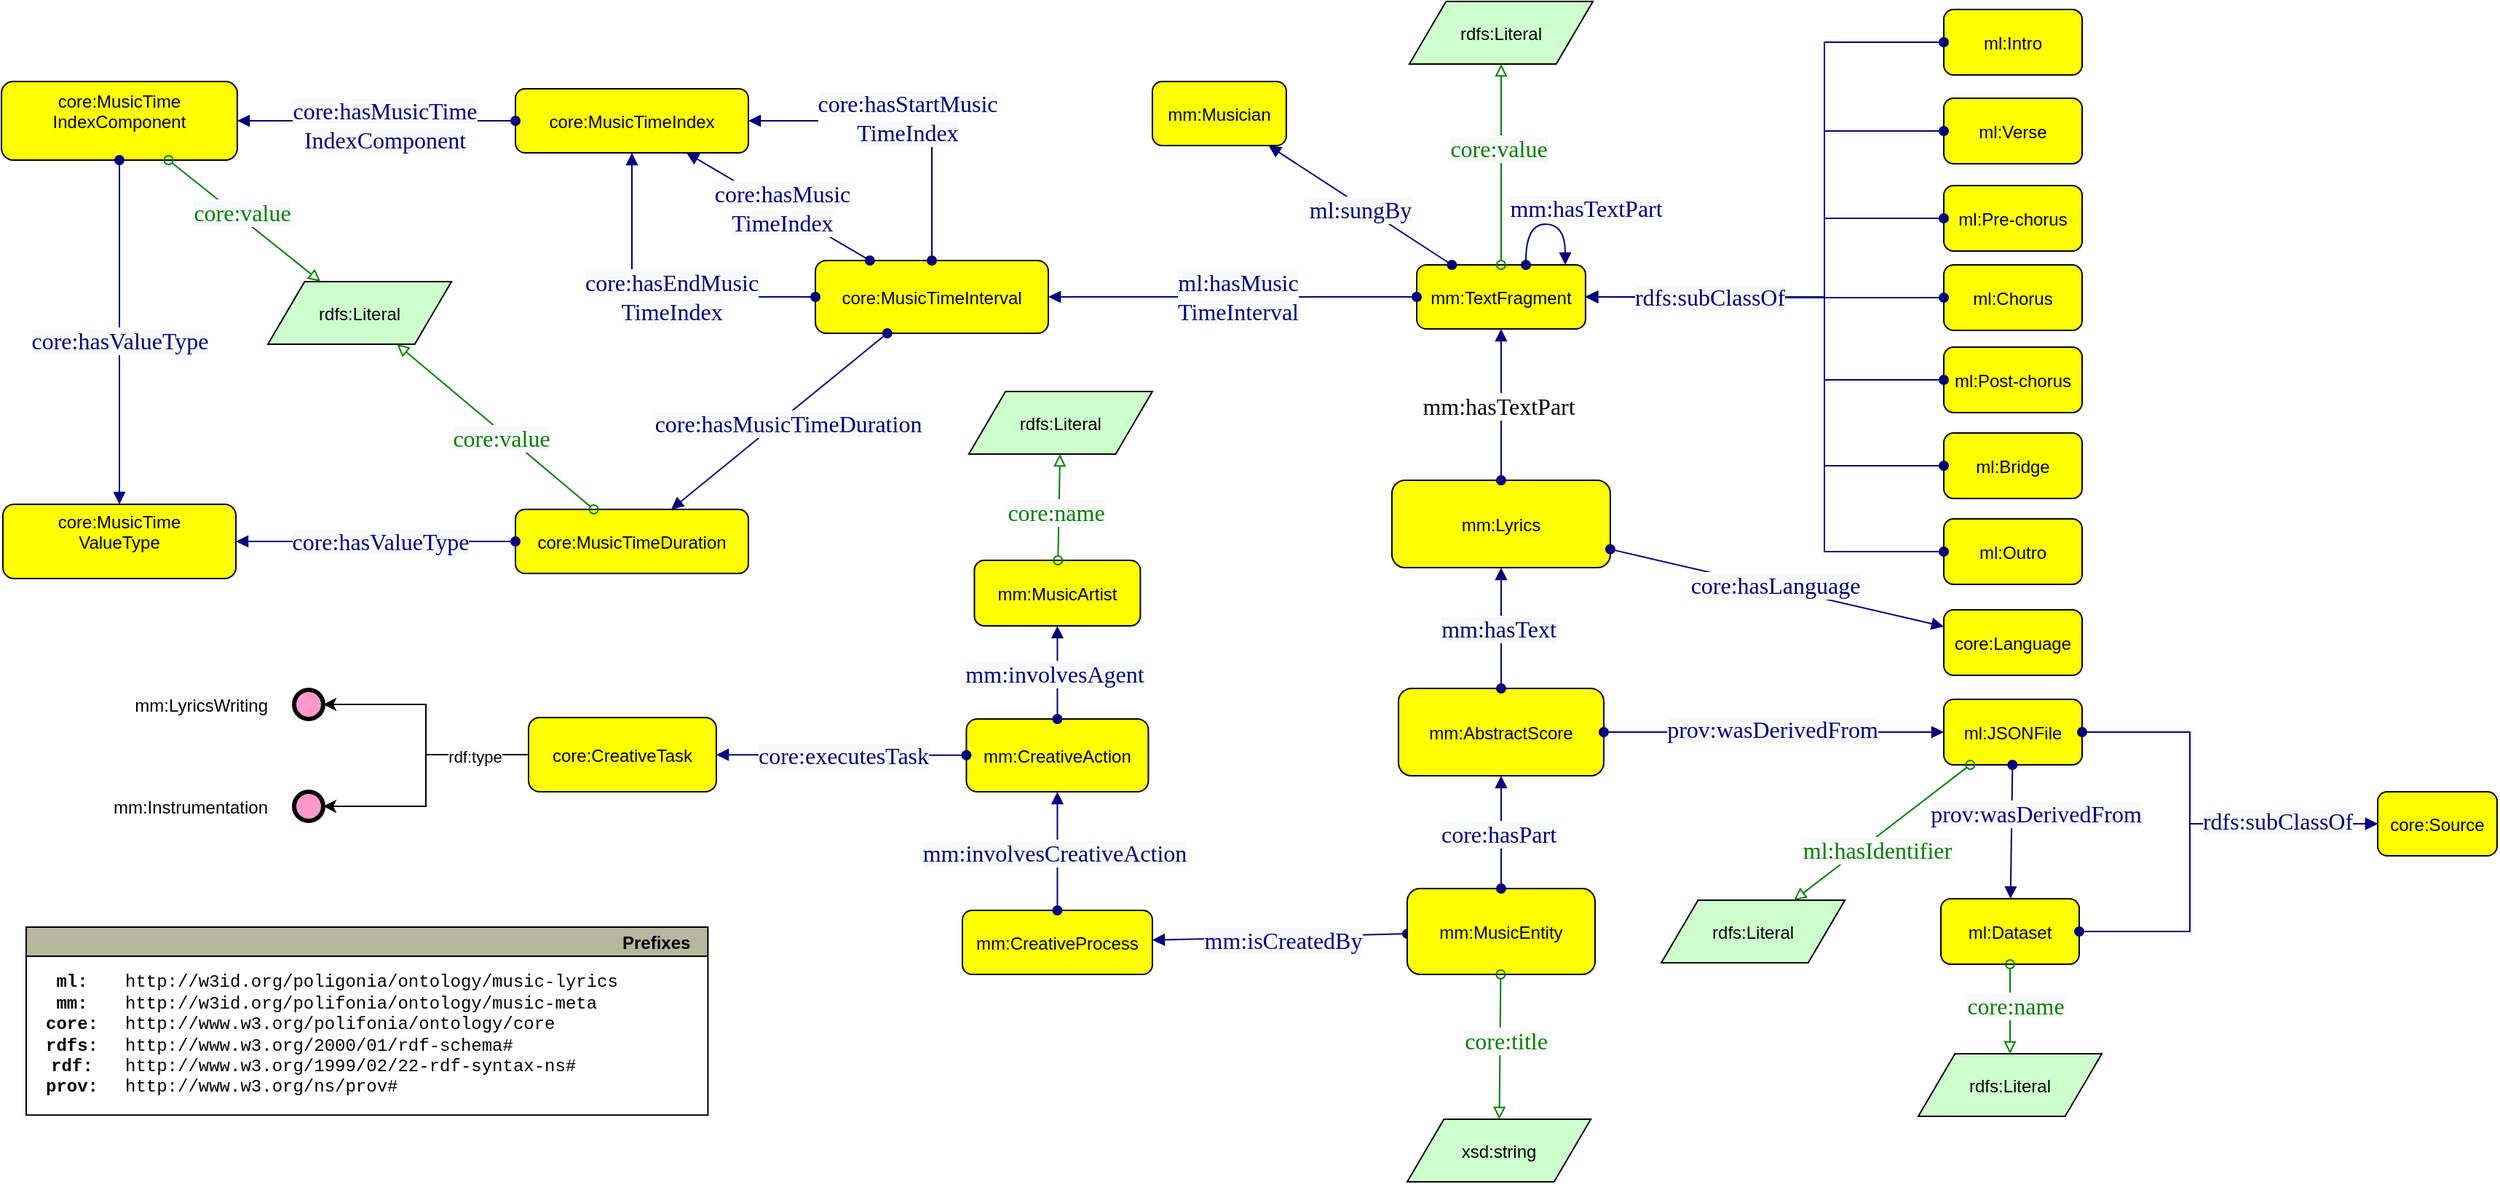 <mxfile version="19.0.3" type="device"><diagram id="NQ8Q5febTVlx8FqefWPf" name="Página-1"><mxGraphModel dx="2687" dy="1251" grid="0" gridSize="10" guides="1" tooltips="1" connect="1" arrows="1" fold="1" page="0" pageScale="1" pageWidth="827" pageHeight="1169" math="0" shadow="0"><root><mxCell id="0"/><mxCell id="1" parent="0"/><mxCell id="DqQG2YRSb0UwjApD6MFJ-1" value="mm:Lyrics" style="graphMlID=n4;shape=rect;rounded=1;arcsize=30;fillColor=#ffff00;strokeColor=#000000;strokeWidth=1.0" parent="1" vertex="1"><mxGeometry x="461.97" y="574" width="150" height="60" as="geometry"/></mxCell><mxCell id="MDdmsFNqSwxyD1ZnSnR5-4" value="mm:TextFragment" style="graphMlID=n4;shape=rect;rounded=1;arcsize=30;fillColor=#ffff00;strokeColor=#000000;strokeWidth=1.0" parent="1" vertex="1"><mxGeometry x="479" y="426" width="115.95" height="44" as="geometry"/></mxCell><mxCell id="MDdmsFNqSwxyD1ZnSnR5-5" value="" style="graphMlID=e0;rounded=0;endArrow=block;strokeColor=#000080;strokeWidth=1.0;startArrow=oval;startFill=1;endFill=1" parent="1" source="DqQG2YRSb0UwjApD6MFJ-1" target="MDdmsFNqSwxyD1ZnSnR5-4" edge="1"><mxGeometry relative="1" as="geometry"><mxPoint x="460.03" y="660.082" as="sourcePoint"/><mxPoint x="611.03" y="660" as="targetPoint"/></mxGeometry></mxCell><mxCell id="MDdmsFNqSwxyD1ZnSnR5-6" value="&lt;font face=&quot;dialog&quot; style=&quot;font-size: 16px;&quot;&gt;mm:hasTextPart&lt;/font&gt;" style="text;html=1;align=center;verticalAlign=middle;resizable=0;points=[];labelBackgroundColor=#ffffff;" parent="MDdmsFNqSwxyD1ZnSnR5-5" vertex="1" connectable="0"><mxGeometry x="-0.017" y="2" relative="1" as="geometry"><mxPoint as="offset"/></mxGeometry></mxCell><mxCell id="MDdmsFNqSwxyD1ZnSnR5-14" value="Prefixes" style="graphMlID=n0;shape=swimlane;startSize=20;fillColor=#b7b69e;strokeColor=#000000;strokeWidth=1.0;align=right;spacingRight=10;fontStyle=1" parent="1" vertex="1"><mxGeometry x="-476" y="881" width="468.2" height="129.1" as="geometry"><mxRectangle x="11.8" y="500" width="90" height="20" as="alternateBounds"/></mxGeometry></mxCell><mxCell id="MDdmsFNqSwxyD1ZnSnR5-15" value="&lt;b&gt;ml:&lt;br&gt;mm:&lt;br&gt;core:&lt;br&gt;rdfs:&lt;br&gt;&lt;/b&gt;&lt;div&gt;&lt;b&gt;rdf:&lt;/b&gt;&lt;/div&gt;&lt;div&gt;&lt;b&gt;prov:&lt;/b&gt;&lt;/div&gt;" style="text;html=1;align=center;verticalAlign=middle;resizable=0;points=[];autosize=1;fontFamily=Courier New;" parent="MDdmsFNqSwxyD1ZnSnR5-14" vertex="1"><mxGeometry x="4.416" y="25.1" width="54" height="98" as="geometry"/></mxCell><mxCell id="MDdmsFNqSwxyD1ZnSnR5-16" value="http://w3id.org/poligonia/ontology/music-lyrics&lt;br&gt;http://w3id.org/polifonia/ontology/music-meta&lt;br&gt;http://www.w3.org/polifonia/ontology/core&lt;br&gt;http://www.w3.org/2000/01/rdf-schema#&lt;div&gt;http://www.w3.org/1999/02/22-rdf-syntax-ns#&lt;/div&gt;&lt;div&gt;http://www.w3.org/ns/prov#&lt;/div&gt;" style="text;html=1;align=left;verticalAlign=middle;resizable=0;points=[];autosize=1;fontFamily=Courier New;" parent="MDdmsFNqSwxyD1ZnSnR5-14" vertex="1"><mxGeometry x="66.416" y="25.1" width="356" height="98" as="geometry"/></mxCell><mxCell id="HRgoqahOxVJzfOf6kIM2-11" value="" style="graphMlID=e0;rounded=0;endArrow=block;strokeColor=#000080;strokeWidth=1.0;startArrow=oval;startFill=1;endFill=1;" parent="1" source="zDBkW_uWuZ9GTYAObJJc-1" target="qAlPwkeqmW1td5xsdSNA-1" edge="1"><mxGeometry relative="1" as="geometry"><mxPoint x="90" y="570.082" as="sourcePoint"/><mxPoint x="141.968" y="600" as="targetPoint"/></mxGeometry></mxCell><mxCell id="HRgoqahOxVJzfOf6kIM2-12" value="&lt;span style=&quot;color: rgb(0 , 0 , 128) ; font-family: &amp;quot;dialog&amp;quot; ; font-size: 16px ; background-color: rgb(248 , 249 , 250)&quot;&gt;mm:isCreatedBy&lt;/span&gt;" style="text;html=1;align=center;verticalAlign=middle;resizable=0;points=[];labelBackgroundColor=#ffffff;" parent="HRgoqahOxVJzfOf6kIM2-11" vertex="1" connectable="0"><mxGeometry x="-0.017" y="2" relative="1" as="geometry"><mxPoint as="offset"/></mxGeometry></mxCell><mxCell id="HRgoqahOxVJzfOf6kIM2-30" value="ml:Chorus" style="graphMlID=n4;shape=rect;rounded=1;arcsize=30;fillColor=#ffff00;strokeColor=#000000;strokeWidth=1.0" parent="1" vertex="1"><mxGeometry x="841" y="426" width="95" height="45" as="geometry"/></mxCell><mxCell id="HRgoqahOxVJzfOf6kIM2-31" value="" style="graphMlID=e0;rounded=0;endArrow=block;strokeColor=#000080;strokeWidth=1.0;startArrow=oval;startFill=1;endFill=1;edgeStyle=orthogonalEdgeStyle;exitX=0;exitY=0.5;exitDx=0;exitDy=0;" parent="1" source="HRgoqahOxVJzfOf6kIM2-30" target="MDdmsFNqSwxyD1ZnSnR5-4" edge="1"><mxGeometry relative="1" as="geometry"><mxPoint x="820" y="454" as="sourcePoint"/><mxPoint x="569.018" y="322.886" as="targetPoint"/><Array as="points"/></mxGeometry></mxCell><mxCell id="HRgoqahOxVJzfOf6kIM2-33" value="ml:Verse" style="graphMlID=n4;shape=rect;rounded=1;arcsize=30;fillColor=#ffff00;strokeColor=#000000;strokeWidth=1.0" parent="1" vertex="1"><mxGeometry x="841" y="311.5" width="95" height="45" as="geometry"/></mxCell><mxCell id="HRgoqahOxVJzfOf6kIM2-34" value="" style="graphMlID=e0;rounded=0;endArrow=block;strokeColor=#000080;strokeWidth=1.0;startArrow=oval;startFill=1;endFill=1;edgeStyle=orthogonalEdgeStyle;exitX=0;exitY=0.5;exitDx=0;exitDy=0;" parent="1" source="HRgoqahOxVJzfOf6kIM2-33" target="MDdmsFNqSwxyD1ZnSnR5-4" edge="1"><mxGeometry relative="1" as="geometry"><mxPoint x="808" y="349" as="sourcePoint"/><mxPoint x="569.018" y="345.347" as="targetPoint"/><Array as="points"><mxPoint x="759" y="334"/><mxPoint x="759" y="448"/></Array></mxGeometry></mxCell><mxCell id="HRgoqahOxVJzfOf6kIM2-36" value="ml:Bridge" style="graphMlID=n4;shape=rect;rounded=1;arcsize=30;fillColor=#ffff00;strokeColor=#000000;strokeWidth=1.0" parent="1" vertex="1"><mxGeometry x="841" y="541.5" width="95" height="45" as="geometry"/></mxCell><mxCell id="HRgoqahOxVJzfOf6kIM2-37" value="" style="graphMlID=e0;rounded=0;endArrow=block;strokeColor=#000080;strokeWidth=1.0;startArrow=oval;startFill=1;endFill=1;edgeStyle=orthogonalEdgeStyle;exitX=0;exitY=0.5;exitDx=0;exitDy=0;" parent="1" source="HRgoqahOxVJzfOf6kIM2-36" target="MDdmsFNqSwxyD1ZnSnR5-4" edge="1"><mxGeometry relative="1" as="geometry"><mxPoint x="733" y="233" as="sourcePoint"/><mxPoint x="569.018" y="333.88" as="targetPoint"/><Array as="points"><mxPoint x="759" y="564"/><mxPoint x="759" y="448"/></Array></mxGeometry></mxCell><mxCell id="HRgoqahOxVJzfOf6kIM2-39" value="mm:Musician" style="graphMlID=n4;shape=rect;rounded=1;arcsize=30;fillColor=#ffff00;strokeColor=#000000;strokeWidth=1.0" parent="1" vertex="1"><mxGeometry x="297.46" y="300" width="91.97" height="44" as="geometry"/></mxCell><mxCell id="HRgoqahOxVJzfOf6kIM2-40" value="" style="graphMlID=e0;rounded=0;endArrow=block;strokeColor=#000080;strokeWidth=1.0;startArrow=oval;startFill=1;endFill=1" parent="1" source="MDdmsFNqSwxyD1ZnSnR5-4" target="HRgoqahOxVJzfOf6kIM2-39" edge="1"><mxGeometry relative="1" as="geometry"><mxPoint x="533.778" y="307" as="sourcePoint"/><mxPoint x="583" y="211" as="targetPoint"/></mxGeometry></mxCell><mxCell id="HRgoqahOxVJzfOf6kIM2-41" value="&lt;span style=&quot;color: rgb(0 , 0 , 128) ; font-family: &amp;quot;dialog&amp;quot; ; font-size: 16px ; background-color: rgb(248 , 249 , 250)&quot;&gt;ml:sungBy&lt;/span&gt;" style="text;html=1;align=center;verticalAlign=middle;resizable=0;points=[];labelBackgroundColor=#ffffff;" parent="HRgoqahOxVJzfOf6kIM2-40" vertex="1" connectable="0"><mxGeometry x="-0.017" y="2" relative="1" as="geometry"><mxPoint as="offset"/></mxGeometry></mxCell><mxCell id="HRgoqahOxVJzfOf6kIM2-46" value="core:Language" style="graphMlID=n4;shape=rect;rounded=1;arcsize=30;fillColor=#ffff00;strokeColor=#000000;strokeWidth=1.0" parent="1" vertex="1"><mxGeometry x="841" y="663" width="95" height="45" as="geometry"/></mxCell><mxCell id="HRgoqahOxVJzfOf6kIM2-47" value="" style="graphMlID=e0;rounded=0;endArrow=block;strokeColor=#000080;strokeWidth=1.0;startArrow=oval;startFill=1;endFill=1;" parent="1" source="DqQG2YRSb0UwjApD6MFJ-1" target="HRgoqahOxVJzfOf6kIM2-46" edge="1"><mxGeometry relative="1" as="geometry"><mxPoint x="454.945" y="316" as="sourcePoint"/><mxPoint x="885.35" y="641.23" as="targetPoint"/></mxGeometry></mxCell><mxCell id="HRgoqahOxVJzfOf6kIM2-48" value="&lt;font face=&quot;dialog&quot; color=&quot;#000080&quot;&gt;&lt;span style=&quot;font-size: 16px; background-color: rgb(248, 249, 250);&quot;&gt;core:hasLanguage&lt;/span&gt;&lt;/font&gt;" style="text;html=1;align=center;verticalAlign=middle;resizable=0;points=[];labelBackgroundColor=#ffffff;" parent="HRgoqahOxVJzfOf6kIM2-47" vertex="1" connectable="0"><mxGeometry x="-0.017" y="2" relative="1" as="geometry"><mxPoint as="offset"/></mxGeometry></mxCell><mxCell id="rihf8XNNu1uDLPSctqlk-4" value="core:MusicTimeInterval" style="graphMlID=n4;shape=rect;rounded=1;arcsize=30;fillColor=#ffff00;strokeColor=#000000;strokeWidth=1.0" parent="1" vertex="1"><mxGeometry x="66" y="423" width="160" height="50" as="geometry"/></mxCell><mxCell id="rihf8XNNu1uDLPSctqlk-5" value="core:MusicTimeIndex" style="graphMlID=n4;shape=rect;rounded=1;arcsize=30;fillColor=#ffff00;strokeColor=#000000;strokeWidth=1.0" parent="1" vertex="1"><mxGeometry x="-140" y="305" width="160" height="44" as="geometry"/></mxCell><mxCell id="rihf8XNNu1uDLPSctqlk-6" value="" style="graphMlID=e0;rounded=0;endArrow=block;strokeColor=#000080;strokeWidth=1.0;startArrow=oval;startFill=1;endFill=1" parent="1" source="MDdmsFNqSwxyD1ZnSnR5-4" target="rihf8XNNu1uDLPSctqlk-4" edge="1"><mxGeometry relative="1" as="geometry"><mxPoint x="200" y="310.082" as="sourcePoint"/><mxPoint x="351" y="310" as="targetPoint"/></mxGeometry></mxCell><mxCell id="rihf8XNNu1uDLPSctqlk-10" value="core:MusicTimeDuration" style="graphMlID=n4;shape=rect;rounded=1;arcsize=30;fillColor=#ffff00;strokeColor=#000000;strokeWidth=1.0" parent="1" vertex="1"><mxGeometry x="-140" y="594" width="160" height="44" as="geometry"/></mxCell><mxCell id="rihf8XNNu1uDLPSctqlk-12" value="" style="graphMlID=e0;rounded=0;endArrow=block;strokeColor=#000080;strokeWidth=1.0;startArrow=oval;startFill=1;endFill=1" parent="1" source="rihf8XNNu1uDLPSctqlk-4" target="rihf8XNNu1uDLPSctqlk-5" edge="1"><mxGeometry relative="1" as="geometry"><mxPoint x="-164" y="560.082" as="sourcePoint"/><mxPoint x="-13" y="560" as="targetPoint"/></mxGeometry></mxCell><mxCell id="rihf8XNNu1uDLPSctqlk-14" value="" style="graphMlID=e0;rounded=0;endArrow=block;strokeColor=#000080;strokeWidth=1.0;startArrow=oval;startFill=1;endFill=1;" parent="1" source="rihf8XNNu1uDLPSctqlk-4" target="rihf8XNNu1uDLPSctqlk-10" edge="1"><mxGeometry relative="1" as="geometry"><mxPoint x="226" y="380" as="sourcePoint"/><mxPoint x="87" y="570" as="targetPoint"/></mxGeometry></mxCell><mxCell id="rihf8XNNu1uDLPSctqlk-19" value="" style="graphMlID=e0;rounded=0;endArrow=block;strokeColor=#000080;strokeWidth=1.0;startArrow=oval;startFill=1;endFill=1;edgeStyle=orthogonalEdgeStyle;" parent="1" source="rihf8XNNu1uDLPSctqlk-4" target="rihf8XNNu1uDLPSctqlk-5" edge="1"><mxGeometry relative="1" as="geometry"><mxPoint x="86" y="270.082" as="sourcePoint"/><mxPoint x="237" y="270" as="targetPoint"/></mxGeometry></mxCell><mxCell id="rihf8XNNu1uDLPSctqlk-24" value="" style="graphMlID=e0;rounded=0;endArrow=oval;strokeColor=#000080;strokeWidth=1.0;startArrow=block;startFill=1;endFill=1;edgeStyle=orthogonalEdgeStyle;" parent="1" source="rihf8XNNu1uDLPSctqlk-5" target="rihf8XNNu1uDLPSctqlk-4" edge="1"><mxGeometry relative="1" as="geometry"><mxPoint x="135.999" y="204.94" as="sourcePoint"/><mxPoint x="265.94" y="309.999" as="targetPoint"/></mxGeometry></mxCell><mxCell id="rihf8XNNu1uDLPSctqlk-25" value="&lt;div&gt;&lt;span style=&quot;color: rgb(0 , 0 , 128) ; font-family: &amp;quot;dialog&amp;quot; ; font-size: 16px ; background-color: rgb(248 , 249 , 250)&quot;&gt;core:hasStartMusic&lt;/span&gt;&lt;/div&gt;&lt;div&gt;&lt;span style=&quot;color: rgb(0 , 0 , 128) ; font-family: &amp;quot;dialog&amp;quot; ; font-size: 16px ; background-color: rgb(248 , 249 , 250)&quot;&gt;TimeIndex&lt;br&gt;&lt;/span&gt;&lt;/div&gt;" style="text;html=1;align=center;verticalAlign=middle;resizable=0;points=[];labelBackgroundColor=#ffffff;" parent="rihf8XNNu1uDLPSctqlk-24" connectable="0" vertex="1"><mxGeometry x="-0.017" y="2" relative="1" as="geometry"><mxPoint as="offset"/></mxGeometry></mxCell><mxCell id="rihf8XNNu1uDLPSctqlk-26" value="core:MusicTime&#10;IndexComponent&#10;" style="graphMlID=n4;shape=rect;rounded=1;arcsize=30;fillColor=#ffff00;strokeColor=#000000;strokeWidth=1.0" parent="1" vertex="1"><mxGeometry x="-492.99" y="300" width="161.97" height="54" as="geometry"/></mxCell><mxCell id="rihf8XNNu1uDLPSctqlk-27" value="" style="graphMlID=e0;rounded=0;endArrow=block;strokeColor=#000080;strokeWidth=1.0;startArrow=oval;startFill=1;endFill=1" parent="1" source="rihf8XNNu1uDLPSctqlk-5" target="rihf8XNNu1uDLPSctqlk-26" edge="1"><mxGeometry relative="1" as="geometry"><mxPoint x="-164" y="450.082" as="sourcePoint"/><mxPoint x="-13" y="450" as="targetPoint"/></mxGeometry></mxCell><mxCell id="rihf8XNNu1uDLPSctqlk-29" value="core:MusicTime&#10;ValueType&#10;" style="graphMlID=n4;shape=rect;rounded=1;arcsize=30;fillColor=#ffff00;strokeColor=#000000;strokeWidth=1.0" parent="1" vertex="1"><mxGeometry x="-492" y="590.5" width="160" height="51" as="geometry"/></mxCell><mxCell id="rihf8XNNu1uDLPSctqlk-30" value="" style="graphMlID=e0;rounded=0;endArrow=block;strokeColor=#000080;strokeWidth=1.0;startArrow=oval;startFill=1;endFill=1" parent="1" source="rihf8XNNu1uDLPSctqlk-10" target="rihf8XNNu1uDLPSctqlk-29" edge="1"><mxGeometry relative="1" as="geometry"><mxPoint x="-284" y="520.082" as="sourcePoint"/><mxPoint x="-133" y="520" as="targetPoint"/></mxGeometry></mxCell><mxCell id="rihf8XNNu1uDLPSctqlk-32" value="" style="graphMlID=e0;rounded=0;endArrow=block;strokeColor=#000080;strokeWidth=1.0;startArrow=oval;startFill=1;endFill=1" parent="1" source="rihf8XNNu1uDLPSctqlk-26" target="rihf8XNNu1uDLPSctqlk-29" edge="1"><mxGeometry relative="1" as="geometry"><mxPoint x="-424" y="480.082" as="sourcePoint"/><mxPoint x="-273" y="480" as="targetPoint"/></mxGeometry></mxCell><mxCell id="rihf8XNNu1uDLPSctqlk-36" value="rdfs:Literal" style="graphMlID=n6;shape=parallelogram;fillColor=#ccffcc;strokeColor=#000000;strokeWidth=1.0" parent="1" vertex="1"><mxGeometry x="-310" y="437.5" width="126.095" height="43" as="geometry"/></mxCell><mxCell id="qAlPwkeqmW1td5xsdSNA-1" value="mm:CreativeProcess" style="graphMlID=n4;shape=rect;rounded=1;arcsize=30;fillColor=#ffff00;strokeColor=#000000;strokeWidth=1.0" parent="1" vertex="1"><mxGeometry x="166.96" y="869.5" width="130.5" height="44" as="geometry"/></mxCell><mxCell id="zDBkW_uWuZ9GTYAObJJc-1" value="mm:MusicEntity" style="graphMlID=n4;shape=rect;rounded=1;arcsize=30;fillColor=#ffff00;strokeColor=#000000;strokeWidth=1.0" parent="1" vertex="1"><mxGeometry x="472.48" y="854.5" width="129" height="59" as="geometry"/></mxCell><mxCell id="zDBkW_uWuZ9GTYAObJJc-2" value="" style="graphMlID=e0;rounded=0;endArrow=block;strokeColor=#000080;strokeWidth=1.0;startArrow=oval;startFill=1;endFill=1" parent="1" source="zDBkW_uWuZ9GTYAObJJc-1" target="zDBkW_uWuZ9GTYAObJJc-4" edge="1"><mxGeometry relative="1" as="geometry"><mxPoint x="788.68" y="890.582" as="sourcePoint"/><mxPoint x="657.68" y="730.5" as="targetPoint"/></mxGeometry></mxCell><mxCell id="zDBkW_uWuZ9GTYAObJJc-3" value="&lt;span style=&quot;color: rgb(0 , 0 , 128) ; font-family: &amp;quot;dialog&amp;quot; ; font-size: 16px ; background-color: rgb(248 , 249 , 250)&quot;&gt;core:hasPart&lt;/span&gt;" style="text;html=1;align=center;verticalAlign=middle;resizable=0;points=[];labelBackgroundColor=#ffffff;" parent="zDBkW_uWuZ9GTYAObJJc-2" connectable="0" vertex="1"><mxGeometry x="-0.017" y="2" relative="1" as="geometry"><mxPoint as="offset"/></mxGeometry></mxCell><mxCell id="zDBkW_uWuZ9GTYAObJJc-4" value="mm:AbstractScore" style="graphMlID=n4;shape=rect;rounded=1;arcsize=30;fillColor=#ffff00;strokeColor=#000000;strokeWidth=1.0" parent="1" vertex="1"><mxGeometry x="466.47" y="717" width="141" height="60" as="geometry"/></mxCell><mxCell id="zDBkW_uWuZ9GTYAObJJc-7" value="" style="graphMlID=e0;rounded=0;endArrow=block;strokeColor=#000080;strokeWidth=1.0;startArrow=oval;startFill=1;endFill=1" parent="1" source="zDBkW_uWuZ9GTYAObJJc-4" target="DqQG2YRSb0UwjApD6MFJ-1" edge="1"><mxGeometry relative="1" as="geometry"><mxPoint x="-26.32" y="950.582" as="sourcePoint"/><mxPoint x="124.68" y="950.5" as="targetPoint"/></mxGeometry></mxCell><mxCell id="zDBkW_uWuZ9GTYAObJJc-8" value="&lt;span style=&quot;color: rgb(0 , 0 , 128) ; font-family: &amp;quot;dialog&amp;quot; ; font-size: 16px ; background-color: rgb(248 , 249 , 250)&quot;&gt;mm:hasText&lt;/span&gt;" style="text;html=1;align=center;verticalAlign=middle;resizable=0;points=[];labelBackgroundColor=#ffffff;" parent="zDBkW_uWuZ9GTYAObJJc-7" connectable="0" vertex="1"><mxGeometry x="-0.017" y="2" relative="1" as="geometry"><mxPoint as="offset"/></mxGeometry></mxCell><mxCell id="joPpb0aTT3OTvrryfCUU-1" value="" style="graphMlID=e0;rounded=0;endArrow=block;strokeColor=#000080;strokeWidth=1.0;startArrow=oval;startFill=1;endFill=1;edgeStyle=orthogonalEdgeStyle;curved=1;" parent="1" source="MDdmsFNqSwxyD1ZnSnR5-4" target="MDdmsFNqSwxyD1ZnSnR5-4" edge="1"><mxGeometry relative="1" as="geometry"><mxPoint x="515" y="423" as="sourcePoint"/><mxPoint x="519.0" y="432.435" as="targetPoint"/><Array as="points"><mxPoint x="554" y="398"/><mxPoint x="581" y="398"/></Array></mxGeometry></mxCell><mxCell id="joPpb0aTT3OTvrryfCUU-2" value="&lt;span style=&quot;color: rgb(0 , 0 , 128) ; font-family: &amp;quot;dialog&amp;quot; ; font-size: 16px ; background-color: rgb(248 , 249 , 250)&quot;&gt;mm:hasTextPart&lt;/span&gt;" style="text;html=1;align=center;verticalAlign=middle;resizable=0;points=[];labelBackgroundColor=#ffffff;" parent="joPpb0aTT3OTvrryfCUU-1" connectable="0" vertex="1"><mxGeometry x="-0.017" y="2" relative="1" as="geometry"><mxPoint x="28" y="-9" as="offset"/></mxGeometry></mxCell><mxCell id="tFzYHQvMoetRBPdzdslo-1" value="rdfs:Literal" style="graphMlID=n6;shape=parallelogram;fillColor=#ccffcc;strokeColor=#000000;strokeWidth=1.0" parent="1" vertex="1"><mxGeometry x="473.93" y="245" width="126.095" height="43" as="geometry"/></mxCell><mxCell id="p-u3ag2Kvj8LEFR6qXIO-2" value="ml:Pre-chorus" style="graphMlID=n4;shape=rect;rounded=1;arcsize=30;fillColor=#ffff00;strokeColor=#000000;strokeWidth=1.0" parent="1" vertex="1"><mxGeometry x="841" y="371.5" width="95" height="45" as="geometry"/></mxCell><mxCell id="p-u3ag2Kvj8LEFR6qXIO-4" value="" style="graphMlID=e0;rounded=0;endArrow=block;strokeColor=#000080;strokeWidth=1.0;startArrow=oval;startFill=1;endFill=1;edgeStyle=orthogonalEdgeStyle;exitX=0;exitY=0.5;exitDx=0;exitDy=0;" parent="1" source="p-u3ag2Kvj8LEFR6qXIO-2" target="MDdmsFNqSwxyD1ZnSnR5-4" edge="1"><mxGeometry relative="1" as="geometry"><mxPoint x="817" y="409" as="sourcePoint"/><mxPoint x="592" y="404" as="targetPoint"/><Array as="points"><mxPoint x="759" y="394"/><mxPoint x="759" y="448"/></Array></mxGeometry></mxCell><mxCell id="p-u3ag2Kvj8LEFR6qXIO-8" value="ml:Intro" style="graphMlID=n4;shape=rect;rounded=1;arcsize=30;fillColor=#ffff00;strokeColor=#000000;strokeWidth=1.0" parent="1" vertex="1"><mxGeometry x="841" y="250.5" width="95" height="45" as="geometry"/></mxCell><mxCell id="p-u3ag2Kvj8LEFR6qXIO-9" value="ml:Post-chorus" style="graphMlID=n4;shape=rect;rounded=1;arcsize=30;fillColor=#ffff00;strokeColor=#000000;strokeWidth=1.0" parent="1" vertex="1"><mxGeometry x="841" y="482.5" width="95" height="45" as="geometry"/></mxCell><mxCell id="p-u3ag2Kvj8LEFR6qXIO-11" value="ml:Outro" style="graphMlID=n4;shape=rect;rounded=1;arcsize=30;fillColor=#ffff00;strokeColor=#000000;strokeWidth=1.0" parent="1" vertex="1"><mxGeometry x="841" y="600.5" width="95" height="45" as="geometry"/></mxCell><mxCell id="p-u3ag2Kvj8LEFR6qXIO-12" value="" style="graphMlID=e0;rounded=0;endArrow=block;strokeColor=#000080;strokeWidth=1.0;startArrow=oval;startFill=1;endFill=1;edgeStyle=orthogonalEdgeStyle;exitX=0;exitY=0.5;exitDx=0;exitDy=0;" parent="1" source="p-u3ag2Kvj8LEFR6qXIO-11" target="MDdmsFNqSwxyD1ZnSnR5-4" edge="1"><mxGeometry relative="1" as="geometry"><mxPoint x="873" y="618" as="sourcePoint"/><mxPoint x="680" y="568" as="targetPoint"/><Array as="points"><mxPoint x="759" y="623"/><mxPoint x="759" y="448"/></Array></mxGeometry></mxCell><mxCell id="p-u3ag2Kvj8LEFR6qXIO-14" value="" style="graphMlID=e0;rounded=0;endArrow=block;strokeColor=#000080;strokeWidth=1.0;startArrow=oval;startFill=1;endFill=1;edgeStyle=orthogonalEdgeStyle;exitX=0;exitY=0.5;exitDx=0;exitDy=0;" parent="1" source="p-u3ag2Kvj8LEFR6qXIO-9" target="MDdmsFNqSwxyD1ZnSnR5-4" edge="1"><mxGeometry relative="1" as="geometry"><mxPoint x="808" y="533" as="sourcePoint"/><mxPoint x="615" y="483" as="targetPoint"/><Array as="points"><mxPoint x="759" y="505"/><mxPoint x="759" y="448"/></Array></mxGeometry></mxCell><mxCell id="p-u3ag2Kvj8LEFR6qXIO-16" value="" style="graphMlID=e0;rounded=0;endArrow=block;strokeColor=#000080;strokeWidth=1.0;startArrow=oval;startFill=1;endFill=1;edgeStyle=orthogonalEdgeStyle;exitX=0;exitY=0.5;exitDx=0;exitDy=0;" parent="1" source="p-u3ag2Kvj8LEFR6qXIO-8" target="MDdmsFNqSwxyD1ZnSnR5-4" edge="1"><mxGeometry relative="1" as="geometry"><mxPoint x="812" y="288" as="sourcePoint"/><mxPoint x="933" y="342" as="targetPoint"/><Array as="points"><mxPoint x="759" y="273"/><mxPoint x="759" y="448"/></Array></mxGeometry></mxCell><mxCell id="p-u3ag2Kvj8LEFR6qXIO-17" value="&lt;span style=&quot;color: rgb(0 , 0 , 128) ; font-family: &amp;quot;dialog&amp;quot; ; font-size: 16px ; background-color: rgb(248 , 249 , 250)&quot;&gt;rdfs:subClassOf&lt;/span&gt;" style="text;html=1;align=center;verticalAlign=middle;resizable=0;points=[];labelBackgroundColor=#ffffff;" parent="p-u3ag2Kvj8LEFR6qXIO-16" connectable="0" vertex="1"><mxGeometry x="-0.017" y="2" relative="1" as="geometry"><mxPoint x="-81" y="50" as="offset"/></mxGeometry></mxCell><mxCell id="ER3_s7Tq3dn-RpShrcpx-1" value="mm:CreativeAction" style="graphMlID=n4;shape=rect;rounded=1;arcsize=30;fillColor=#ffff00;strokeColor=#000000;strokeWidth=1.0" parent="1" vertex="1"><mxGeometry x="169.71" y="738" width="125" height="50" as="geometry"/></mxCell><mxCell id="ER3_s7Tq3dn-RpShrcpx-2" value="" style="graphMlID=e0;rounded=0;endArrow=block;strokeColor=#000080;strokeWidth=1.0;startArrow=oval;startFill=1;endFill=1" parent="1" source="qAlPwkeqmW1td5xsdSNA-1" target="ER3_s7Tq3dn-RpShrcpx-1" edge="1"><mxGeometry relative="1" as="geometry"><mxPoint x="-2.54" y="774.582" as="sourcePoint"/><mxPoint x="148.46" y="774.5" as="targetPoint"/></mxGeometry></mxCell><mxCell id="ER3_s7Tq3dn-RpShrcpx-3" value="&lt;font face=&quot;dialog&quot; color=&quot;#000080&quot;&gt;&lt;span style=&quot;font-size: 16px; background-color: rgb(248, 249, 250);&quot;&gt;mm:involvesCreativeAction&lt;/span&gt;&lt;/font&gt;" style="text;html=1;align=center;verticalAlign=middle;resizable=0;points=[];labelBackgroundColor=#ffffff;" parent="ER3_s7Tq3dn-RpShrcpx-2" vertex="1" connectable="0"><mxGeometry x="-0.017" y="2" relative="1" as="geometry"><mxPoint as="offset"/></mxGeometry></mxCell><mxCell id="ER3_s7Tq3dn-RpShrcpx-5" value="mm:MusicArtist" style="graphMlID=n4;shape=rect;rounded=1;arcsize=30;fillColor=#ffff00;strokeColor=#000000;strokeWidth=1.0" parent="1" vertex="1"><mxGeometry x="175.21" y="629" width="114" height="45" as="geometry"/></mxCell><mxCell id="ER3_s7Tq3dn-RpShrcpx-6" value="" style="graphMlID=e0;rounded=0;endArrow=block;strokeColor=#000080;strokeWidth=1.0;startArrow=oval;startFill=1;endFill=1" parent="1" source="ER3_s7Tq3dn-RpShrcpx-1" target="ER3_s7Tq3dn-RpShrcpx-5" edge="1"><mxGeometry relative="1" as="geometry"><mxPoint x="-206.54" y="749.582" as="sourcePoint"/><mxPoint x="-55.54" y="749.5" as="targetPoint"/></mxGeometry></mxCell><mxCell id="ER3_s7Tq3dn-RpShrcpx-7" value="&lt;font face=&quot;dialog&quot; color=&quot;#000080&quot;&gt;&lt;span style=&quot;font-size: 16px; background-color: rgb(248, 249, 250);&quot;&gt;mm:involvesAgent&lt;/span&gt;&lt;/font&gt;" style="text;html=1;align=center;verticalAlign=middle;resizable=0;points=[];labelBackgroundColor=#ffffff;" parent="ER3_s7Tq3dn-RpShrcpx-6" vertex="1" connectable="0"><mxGeometry x="-0.017" y="2" relative="1" as="geometry"><mxPoint as="offset"/></mxGeometry></mxCell><mxCell id="ER3_s7Tq3dn-RpShrcpx-9" value="rdfs:Literal" style="graphMlID=n6;shape=parallelogram;fillColor=#ccffcc;strokeColor=#000000;strokeWidth=1.0" parent="1" vertex="1"><mxGeometry x="171.37" y="513" width="126.095" height="43" as="geometry"/></mxCell><mxCell id="ER3_s7Tq3dn-RpShrcpx-12" value="" style="graphMlID=e2;rounded=0;endArrow=block;strokeColor=#008000;strokeWidth=1.0;startArrow=oval;startFill=0;endFill=0" parent="1" source="ER3_s7Tq3dn-RpShrcpx-5" target="ER3_s7Tq3dn-RpShrcpx-9" edge="1"><mxGeometry relative="1" as="geometry"><mxPoint x="-131" y="767" as="sourcePoint"/><mxPoint x="145.811" y="767.18" as="targetPoint"/></mxGeometry></mxCell><mxCell id="ER3_s7Tq3dn-RpShrcpx-13" value="&lt;font face=&quot;dialog&quot; color=&quot;#008000&quot;&gt;&lt;span style=&quot;font-size: 16px; background-color: rgb(248, 249, 250);&quot;&gt;core:name&lt;/span&gt;&lt;/font&gt;" style="text;html=1;align=center;verticalAlign=middle;resizable=0;points=[];labelBackgroundColor=#ffffff;" parent="ER3_s7Tq3dn-RpShrcpx-12" vertex="1" connectable="0"><mxGeometry x="-0.09" y="3" relative="1" as="geometry"><mxPoint as="offset"/></mxGeometry></mxCell><mxCell id="ER3_s7Tq3dn-RpShrcpx-14" value="" style="graphMlID=e2;rounded=0;endArrow=block;strokeColor=#008000;strokeWidth=1.0;startArrow=oval;startFill=0;endFill=0" parent="1" source="MDdmsFNqSwxyD1ZnSnR5-4" target="tFzYHQvMoetRBPdzdslo-1" edge="1"><mxGeometry relative="1" as="geometry"><mxPoint x="169" y="153" as="sourcePoint"/><mxPoint x="445.811" y="153.18" as="targetPoint"/></mxGeometry></mxCell><mxCell id="ER3_s7Tq3dn-RpShrcpx-15" value="&lt;font face=&quot;dialog&quot; color=&quot;#008000&quot;&gt;&lt;span style=&quot;font-size: 16px; background-color: rgb(248, 249, 250);&quot;&gt;core:value&lt;/span&gt;&lt;/font&gt;" style="text;html=1;align=center;verticalAlign=middle;resizable=0;points=[];labelBackgroundColor=#ffffff;" parent="ER3_s7Tq3dn-RpShrcpx-14" vertex="1" connectable="0"><mxGeometry x="-0.09" y="3" relative="1" as="geometry"><mxPoint x="1" y="-17" as="offset"/></mxGeometry></mxCell><mxCell id="ER3_s7Tq3dn-RpShrcpx-16" value="core:CreativeTask" style="graphMlID=n4;shape=rect;rounded=1;arcsize=30;fillColor=#ffff00;strokeColor=#000000;strokeWidth=1.0" parent="1" vertex="1"><mxGeometry x="-131" y="737" width="129" height="51" as="geometry"/></mxCell><mxCell id="ER3_s7Tq3dn-RpShrcpx-17" value="" style="graphMlID=e0;rounded=0;endArrow=block;strokeColor=#000080;strokeWidth=1.0;startArrow=oval;startFill=1;endFill=1" parent="1" source="ER3_s7Tq3dn-RpShrcpx-1" target="ER3_s7Tq3dn-RpShrcpx-16" edge="1"><mxGeometry relative="1" as="geometry"><mxPoint x="-296" y="773.082" as="sourcePoint"/><mxPoint x="-145" y="773" as="targetPoint"/></mxGeometry></mxCell><mxCell id="ER3_s7Tq3dn-RpShrcpx-18" value="&lt;font face=&quot;dialog&quot; color=&quot;#000080&quot;&gt;&lt;span style=&quot;font-size: 16px; background-color: rgb(248, 249, 250);&quot;&gt;core:executesTask&lt;/span&gt;&lt;/font&gt;" style="text;html=1;align=center;verticalAlign=middle;resizable=0;points=[];labelBackgroundColor=#ffffff;" parent="ER3_s7Tq3dn-RpShrcpx-17" vertex="1" connectable="0"><mxGeometry x="-0.017" y="2" relative="1" as="geometry"><mxPoint y="-2" as="offset"/></mxGeometry></mxCell><mxCell id="ER3_s7Tq3dn-RpShrcpx-19" value="" style="endArrow=classic;html=1;textDirection=ltr;rounded=0;edgeStyle=orthogonalEdgeStyle;" parent="1" source="ER3_s7Tq3dn-RpShrcpx-16" target="ER3_s7Tq3dn-RpShrcpx-21" edge="1"><mxGeometry width="50" height="50" relative="1" as="geometry"><mxPoint x="-171" y="756.064" as="sourcePoint"/><mxPoint x="-325" y="759.94" as="targetPoint"/></mxGeometry></mxCell><mxCell id="ER3_s7Tq3dn-RpShrcpx-21" value="mm:LyricsWriting" style="graphMlID=n9;shape=ellipse;fillColor=#ff99cc;strokeColor=#000000;strokeWidth=3.0;verticalAlign=middle;labelPosition=left;verticalLabelPosition=middle;align=right;spacingRight=1;spacing=17;" parent="1" vertex="1"><mxGeometry x="-292" y="718" width="20" height="20" as="geometry"/></mxCell><mxCell id="ER3_s7Tq3dn-RpShrcpx-22" value="mm:Instrumentation" style="graphMlID=n9;shape=ellipse;fillColor=#ff99cc;strokeColor=#000000;strokeWidth=3.0;verticalAlign=middle;labelPosition=left;verticalLabelPosition=middle;align=right;spacingRight=1;spacing=17;" parent="1" vertex="1"><mxGeometry x="-292" y="788" width="20" height="20" as="geometry"/></mxCell><mxCell id="ER3_s7Tq3dn-RpShrcpx-27" value="" style="endArrow=classic;html=1;rounded=0;edgeStyle=orthogonalEdgeStyle;" parent="1" source="ER3_s7Tq3dn-RpShrcpx-16" target="ER3_s7Tq3dn-RpShrcpx-22" edge="1"><mxGeometry width="50" height="50" relative="1" as="geometry"><mxPoint x="-286" y="862" as="sourcePoint"/><mxPoint x="-236" y="812" as="targetPoint"/></mxGeometry></mxCell><mxCell id="K1WAVf-BzU7X15AnU0xW-12" value="rdf:type" style="edgeLabel;html=1;align=center;verticalAlign=middle;resizable=0;points=[];" vertex="1" connectable="0" parent="ER3_s7Tq3dn-RpShrcpx-27"><mxGeometry x="0.046" relative="1" as="geometry"><mxPoint x="33" y="-21" as="offset"/></mxGeometry></mxCell><mxCell id="ER3_s7Tq3dn-RpShrcpx-29" value="ml:JSONFile" style="graphMlID=n4;shape=rect;rounded=1;arcsize=30;fillColor=#ffff00;strokeColor=#000000;strokeWidth=1.0" parent="1" vertex="1"><mxGeometry x="841" y="724.5" width="95" height="45" as="geometry"/></mxCell><mxCell id="ER3_s7Tq3dn-RpShrcpx-35" value="" style="graphMlID=e0;rounded=0;endArrow=block;strokeColor=#000080;strokeWidth=1.0;startArrow=oval;startFill=1;endFill=1" parent="1" source="zDBkW_uWuZ9GTYAObJJc-4" target="ER3_s7Tq3dn-RpShrcpx-29" edge="1"><mxGeometry relative="1" as="geometry"><mxPoint x="757" y="784.082" as="sourcePoint"/><mxPoint x="908" y="784" as="targetPoint"/></mxGeometry></mxCell><mxCell id="ER3_s7Tq3dn-RpShrcpx-36" value="&lt;font face=&quot;dialog&quot; color=&quot;#000080&quot;&gt;&lt;span style=&quot;font-size: 16px; background-color: rgb(248, 249, 250);&quot;&gt;prov:wasDerivedFrom&lt;/span&gt;&lt;/font&gt;" style="text;html=1;align=center;verticalAlign=middle;resizable=0;points=[];labelBackgroundColor=#ffffff;" parent="ER3_s7Tq3dn-RpShrcpx-35" vertex="1" connectable="0"><mxGeometry x="-0.017" y="2" relative="1" as="geometry"><mxPoint as="offset"/></mxGeometry></mxCell><mxCell id="ER3_s7Tq3dn-RpShrcpx-37" value="ml:Dataset" style="graphMlID=n4;shape=rect;rounded=1;arcsize=30;fillColor=#ffff00;strokeColor=#000000;strokeWidth=1.0" parent="1" vertex="1"><mxGeometry x="839" y="861.5" width="95" height="45" as="geometry"/></mxCell><mxCell id="ER3_s7Tq3dn-RpShrcpx-38" value="" style="graphMlID=e0;rounded=0;endArrow=block;strokeColor=#000080;strokeWidth=1.0;startArrow=oval;startFill=1;endFill=1" parent="1" source="ER3_s7Tq3dn-RpShrcpx-29" target="ER3_s7Tq3dn-RpShrcpx-37" edge="1"><mxGeometry relative="1" as="geometry"><mxPoint x="712" y="832.082" as="sourcePoint"/><mxPoint x="863" y="832" as="targetPoint"/></mxGeometry></mxCell><mxCell id="ER3_s7Tq3dn-RpShrcpx-39" value="&lt;font face=&quot;dialog&quot; color=&quot;#000080&quot;&gt;&lt;span style=&quot;font-size: 16px; background-color: rgb(248, 249, 250);&quot;&gt;prov:wasDerivedFrom&lt;/span&gt;&lt;/font&gt;" style="text;html=1;align=center;verticalAlign=middle;resizable=0;points=[];labelBackgroundColor=#ffffff;" parent="ER3_s7Tq3dn-RpShrcpx-38" vertex="1" connectable="0"><mxGeometry x="-0.017" y="2" relative="1" as="geometry"><mxPoint x="14" y="-12" as="offset"/></mxGeometry></mxCell><mxCell id="ER3_s7Tq3dn-RpShrcpx-41" value="rdfs:Literal" style="graphMlID=n6;shape=parallelogram;fillColor=#ccffcc;strokeColor=#000000;strokeWidth=1.0" parent="1" vertex="1"><mxGeometry x="647" y="862.5" width="126.095" height="43" as="geometry"/></mxCell><mxCell id="ER3_s7Tq3dn-RpShrcpx-44" value="" style="graphMlID=e2;rounded=0;endArrow=block;strokeColor=#008000;strokeWidth=1.0;startArrow=oval;startFill=0;endFill=0" parent="1" source="ER3_s7Tq3dn-RpShrcpx-29" target="ER3_s7Tq3dn-RpShrcpx-41" edge="1"><mxGeometry relative="1" as="geometry"><mxPoint x="972" y="743" as="sourcePoint"/><mxPoint x="1248.811" y="743.18" as="targetPoint"/></mxGeometry></mxCell><mxCell id="ER3_s7Tq3dn-RpShrcpx-45" value="&lt;font face=&quot;dialog&quot; color=&quot;#008000&quot;&gt;&lt;span style=&quot;font-size: 16px; background-color: rgb(248, 249, 250);&quot;&gt;ml:hasIdentifier&lt;/span&gt;&lt;/font&gt;" style="text;html=1;align=center;verticalAlign=middle;resizable=0;points=[];labelBackgroundColor=#ffffff;" parent="ER3_s7Tq3dn-RpShrcpx-44" vertex="1" connectable="0"><mxGeometry x="-0.09" y="3" relative="1" as="geometry"><mxPoint x="-11" y="14" as="offset"/></mxGeometry></mxCell><mxCell id="ER3_s7Tq3dn-RpShrcpx-46" value="rdfs:Literal" style="graphMlID=n6;shape=parallelogram;fillColor=#ccffcc;strokeColor=#000000;strokeWidth=1.0" parent="1" vertex="1"><mxGeometry x="823.45" y="968" width="126.095" height="43" as="geometry"/></mxCell><mxCell id="ER3_s7Tq3dn-RpShrcpx-48" value="" style="graphMlID=e2;rounded=0;endArrow=block;strokeColor=#008000;strokeWidth=1.0;startArrow=oval;startFill=0;endFill=0" parent="1" source="ER3_s7Tq3dn-RpShrcpx-37" target="ER3_s7Tq3dn-RpShrcpx-46" edge="1"><mxGeometry relative="1" as="geometry"><mxPoint x="1069" y="590" as="sourcePoint"/><mxPoint x="1345.811" y="590.18" as="targetPoint"/></mxGeometry></mxCell><mxCell id="ER3_s7Tq3dn-RpShrcpx-49" value="&lt;font face=&quot;dialog&quot; color=&quot;#008000&quot;&gt;&lt;span style=&quot;font-size: 16px; background-color: rgb(248, 249, 250);&quot;&gt;core:name&lt;/span&gt;&lt;/font&gt;" style="text;html=1;align=center;verticalAlign=middle;resizable=0;points=[];labelBackgroundColor=#ffffff;" parent="ER3_s7Tq3dn-RpShrcpx-48" vertex="1" connectable="0"><mxGeometry x="-0.09" y="3" relative="1" as="geometry"><mxPoint as="offset"/></mxGeometry></mxCell><mxCell id="K1WAVf-BzU7X15AnU0xW-1" value="core:Source" style="graphMlID=n4;shape=rect;rounded=1;arcsize=30;fillColor=#ffff00;strokeColor=#000000;strokeWidth=1.0" vertex="1" parent="1"><mxGeometry x="1139" y="788" width="81.968" height="44" as="geometry"/></mxCell><mxCell id="K1WAVf-BzU7X15AnU0xW-2" value="" style="graphMlID=e0;rounded=0;endArrow=block;strokeColor=#000080;strokeWidth=1.0;startArrow=oval;startFill=1;endFill=1;edgeStyle=orthogonalEdgeStyle;" edge="1" parent="1" source="ER3_s7Tq3dn-RpShrcpx-29" target="K1WAVf-BzU7X15AnU0xW-1"><mxGeometry relative="1" as="geometry"><mxPoint x="1073" y="629.082" as="sourcePoint"/><mxPoint x="1096" y="719" as="targetPoint"/><Array as="points"><mxPoint x="1010" y="747"/><mxPoint x="1010" y="810"/></Array></mxGeometry></mxCell><mxCell id="K1WAVf-BzU7X15AnU0xW-4" value="" style="graphMlID=e0;rounded=0;endArrow=block;strokeColor=#000080;strokeWidth=1.0;startArrow=oval;startFill=1;endFill=1;edgeStyle=orthogonalEdgeStyle;" edge="1" parent="1" source="ER3_s7Tq3dn-RpShrcpx-37" target="K1WAVf-BzU7X15AnU0xW-1"><mxGeometry relative="1" as="geometry"><mxPoint x="1109" y="885.082" as="sourcePoint"/><mxPoint x="1260" y="885" as="targetPoint"/><Array as="points"><mxPoint x="1010" y="884"/><mxPoint x="1010" y="810"/></Array></mxGeometry></mxCell><mxCell id="K1WAVf-BzU7X15AnU0xW-5" value="&lt;font face=&quot;dialog&quot; color=&quot;#000080&quot;&gt;&lt;span style=&quot;font-size: 16px; background-color: rgb(248, 249, 250);&quot;&gt;rdfs:subClassOf&lt;/span&gt;&lt;/font&gt;" style="text;html=1;align=center;verticalAlign=middle;resizable=0;points=[];labelBackgroundColor=#ffffff;" vertex="1" connectable="0" parent="K1WAVf-BzU7X15AnU0xW-4"><mxGeometry x="-0.017" y="2" relative="1" as="geometry"><mxPoint x="62" y="-15" as="offset"/></mxGeometry></mxCell><mxCell id="K1WAVf-BzU7X15AnU0xW-6" value="" style="graphMlID=e2;rounded=0;endArrow=block;strokeColor=#008000;strokeWidth=1.0;startArrow=oval;startFill=0;endFill=0" edge="1" parent="1" source="rihf8XNNu1uDLPSctqlk-10" target="rihf8XNNu1uDLPSctqlk-36"><mxGeometry relative="1" as="geometry"><mxPoint x="-199" y="525" as="sourcePoint"/><mxPoint x="77.811" y="525.18" as="targetPoint"/></mxGeometry></mxCell><mxCell id="K1WAVf-BzU7X15AnU0xW-7" value="&lt;font face=&quot;dialog&quot; color=&quot;#008000&quot;&gt;&lt;span style=&quot;font-size: 16px; background-color: rgb(248, 249, 250);&quot;&gt;core:value&lt;/span&gt;&lt;/font&gt;" style="text;html=1;align=center;verticalAlign=middle;resizable=0;points=[];labelBackgroundColor=#ffffff;" vertex="1" connectable="0" parent="K1WAVf-BzU7X15AnU0xW-6"><mxGeometry x="-0.09" y="3" relative="1" as="geometry"><mxPoint as="offset"/></mxGeometry></mxCell><mxCell id="K1WAVf-BzU7X15AnU0xW-10" value="" style="graphMlID=e2;rounded=0;endArrow=block;strokeColor=#008000;strokeWidth=1.0;startArrow=oval;startFill=0;endFill=0" edge="1" parent="1" source="rihf8XNNu1uDLPSctqlk-26" target="rihf8XNNu1uDLPSctqlk-36"><mxGeometry relative="1" as="geometry"><mxPoint x="-342" y="408" as="sourcePoint"/><mxPoint x="-296" y="382" as="targetPoint"/></mxGeometry></mxCell><mxCell id="K1WAVf-BzU7X15AnU0xW-11" value="&lt;font face=&quot;dialog&quot; color=&quot;#008000&quot;&gt;&lt;span style=&quot;font-size: 16px; background-color: rgb(248, 249, 250);&quot;&gt;core:value&lt;/span&gt;&lt;/font&gt;" style="text;html=1;align=center;verticalAlign=middle;resizable=0;points=[];labelBackgroundColor=#ffffff;" vertex="1" connectable="0" parent="K1WAVf-BzU7X15AnU0xW-10"><mxGeometry x="-0.09" y="3" relative="1" as="geometry"><mxPoint as="offset"/></mxGeometry></mxCell><mxCell id="K1WAVf-BzU7X15AnU0xW-16" value="&lt;font face=&quot;dialog&quot; color=&quot;#000080&quot;&gt;&lt;span style=&quot;font-size: 16px; background-color: rgb(248, 249, 250);&quot;&gt;core:hasEndMusic&lt;br&gt;TimeIndex&lt;/span&gt;&lt;/font&gt;" style="text;html=1;align=center;verticalAlign=middle;resizable=0;points=[];labelBackgroundColor=#ffffff;" vertex="1" connectable="0" parent="1"><mxGeometry x="-33.001" y="448.002" as="geometry"/></mxCell><mxCell id="K1WAVf-BzU7X15AnU0xW-17" value="&lt;font face=&quot;dialog&quot; color=&quot;#000080&quot;&gt;&lt;span style=&quot;font-size: 16px; background-color: rgb(248, 249, 250);&quot;&gt;core:hasMusic&lt;br&gt;TimeIndex&lt;br&gt;&lt;/span&gt;&lt;/font&gt;" style="text;html=1;align=center;verticalAlign=middle;resizable=0;points=[];labelBackgroundColor=#ffffff;" vertex="1" connectable="0" parent="1"><mxGeometry x="42.999" y="387.002" as="geometry"/></mxCell><mxCell id="K1WAVf-BzU7X15AnU0xW-18" value="&lt;font face=&quot;dialog&quot; color=&quot;#000080&quot;&gt;&lt;span style=&quot;font-size: 16px; background-color: rgb(248, 249, 250);&quot;&gt;core:hasMusicTimeDuration&lt;/span&gt;&lt;/font&gt;" style="text;html=1;align=center;verticalAlign=middle;resizable=0;points=[];labelBackgroundColor=#ffffff;" vertex="1" connectable="0" parent="1"><mxGeometry x="46.999" y="534.502" as="geometry"/></mxCell><mxCell id="K1WAVf-BzU7X15AnU0xW-19" value="&lt;font face=&quot;dialog&quot; color=&quot;#000080&quot;&gt;&lt;span style=&quot;font-size: 16px; background-color: rgb(248, 249, 250);&quot;&gt;core:hasValueType&lt;/span&gt;&lt;/font&gt;" style="text;html=1;align=center;verticalAlign=middle;resizable=0;points=[];labelBackgroundColor=#ffffff;" vertex="1" connectable="0" parent="1"><mxGeometry x="-233.001" y="616.002" as="geometry"/></mxCell><mxCell id="K1WAVf-BzU7X15AnU0xW-20" value="&lt;font face=&quot;dialog&quot; color=&quot;#000080&quot;&gt;&lt;span style=&quot;font-size: 16px; background-color: rgb(248, 249, 250);&quot;&gt;core:hasValueType&lt;/span&gt;&lt;/font&gt;" style="text;html=1;align=center;verticalAlign=middle;resizable=0;points=[];labelBackgroundColor=#ffffff;" vertex="1" connectable="0" parent="1"><mxGeometry x="-412.001" y="478.002" as="geometry"/></mxCell><mxCell id="K1WAVf-BzU7X15AnU0xW-21" value="&lt;font face=&quot;dialog&quot; color=&quot;#000080&quot;&gt;&lt;span style=&quot;font-size: 16px; background-color: rgb(248, 249, 250);&quot;&gt;ml:hasMusic&lt;br&gt;TimeInterval&lt;br&gt;&lt;/span&gt;&lt;/font&gt;" style="text;html=1;align=center;verticalAlign=middle;resizable=0;points=[];labelBackgroundColor=#ffffff;" vertex="1" connectable="0" parent="1"><mxGeometry x="355.999" y="448.002" as="geometry"/></mxCell><mxCell id="K1WAVf-BzU7X15AnU0xW-22" value="&lt;font face=&quot;dialog&quot; color=&quot;#000080&quot;&gt;&lt;span style=&quot;font-size: 16px; background-color: rgb(248, 249, 250);&quot;&gt;core:hasMusicTime&lt;br&gt;IndexComponent&lt;br&gt;&lt;/span&gt;&lt;/font&gt;" style="text;html=1;align=center;verticalAlign=middle;resizable=0;points=[];labelBackgroundColor=#ffffff;" vertex="1" connectable="0" parent="1"><mxGeometry x="-230.001" y="330.002" as="geometry"/></mxCell><mxCell id="K1WAVf-BzU7X15AnU0xW-28" value="" style="graphMlID=e2;rounded=0;endArrow=block;strokeColor=#008000;strokeWidth=1.0;startArrow=oval;startFill=0;endFill=0" edge="1" parent="1" source="zDBkW_uWuZ9GTYAObJJc-1" target="K1WAVf-BzU7X15AnU0xW-30"><mxGeometry relative="1" as="geometry"><mxPoint x="553" y="973" as="sourcePoint"/><mxPoint x="829.811" y="973.18" as="targetPoint"/></mxGeometry></mxCell><mxCell id="K1WAVf-BzU7X15AnU0xW-29" value="&lt;font face=&quot;dialog&quot; color=&quot;#008000&quot;&gt;&lt;span style=&quot;font-size: 16px; background-color: rgb(248, 249, 250);&quot;&gt;core:title&lt;/span&gt;&lt;/font&gt;" style="text;html=1;align=center;verticalAlign=middle;resizable=0;points=[];labelBackgroundColor=#ffffff;" vertex="1" connectable="0" parent="K1WAVf-BzU7X15AnU0xW-28"><mxGeometry x="-0.09" y="3" relative="1" as="geometry"><mxPoint as="offset"/></mxGeometry></mxCell><mxCell id="K1WAVf-BzU7X15AnU0xW-30" value="xsd:string" style="graphMlID=n6;shape=parallelogram;fillColor=#ccffcc;strokeColor=#000000;strokeWidth=1.0" vertex="1" parent="1"><mxGeometry x="472.48" y="1013" width="126.095" height="43" as="geometry"/></mxCell></root></mxGraphModel></diagram></mxfile>
